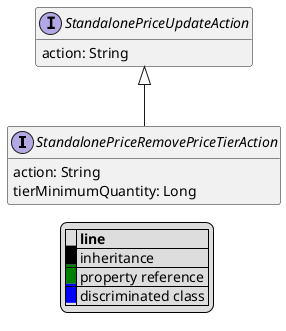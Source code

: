 @startuml

hide empty fields
hide empty methods
legend
|= |= line |
|<back:black>   </back>| inheritance |
|<back:green>   </back>| property reference |
|<back:blue>   </back>| discriminated class |
endlegend
interface StandalonePriceRemovePriceTierAction [[StandalonePriceRemovePriceTierAction.svg]] extends StandalonePriceUpdateAction {
    action: String
    tierMinimumQuantity: Long
}
interface StandalonePriceUpdateAction [[StandalonePriceUpdateAction.svg]]  {
    action: String
}





@enduml
